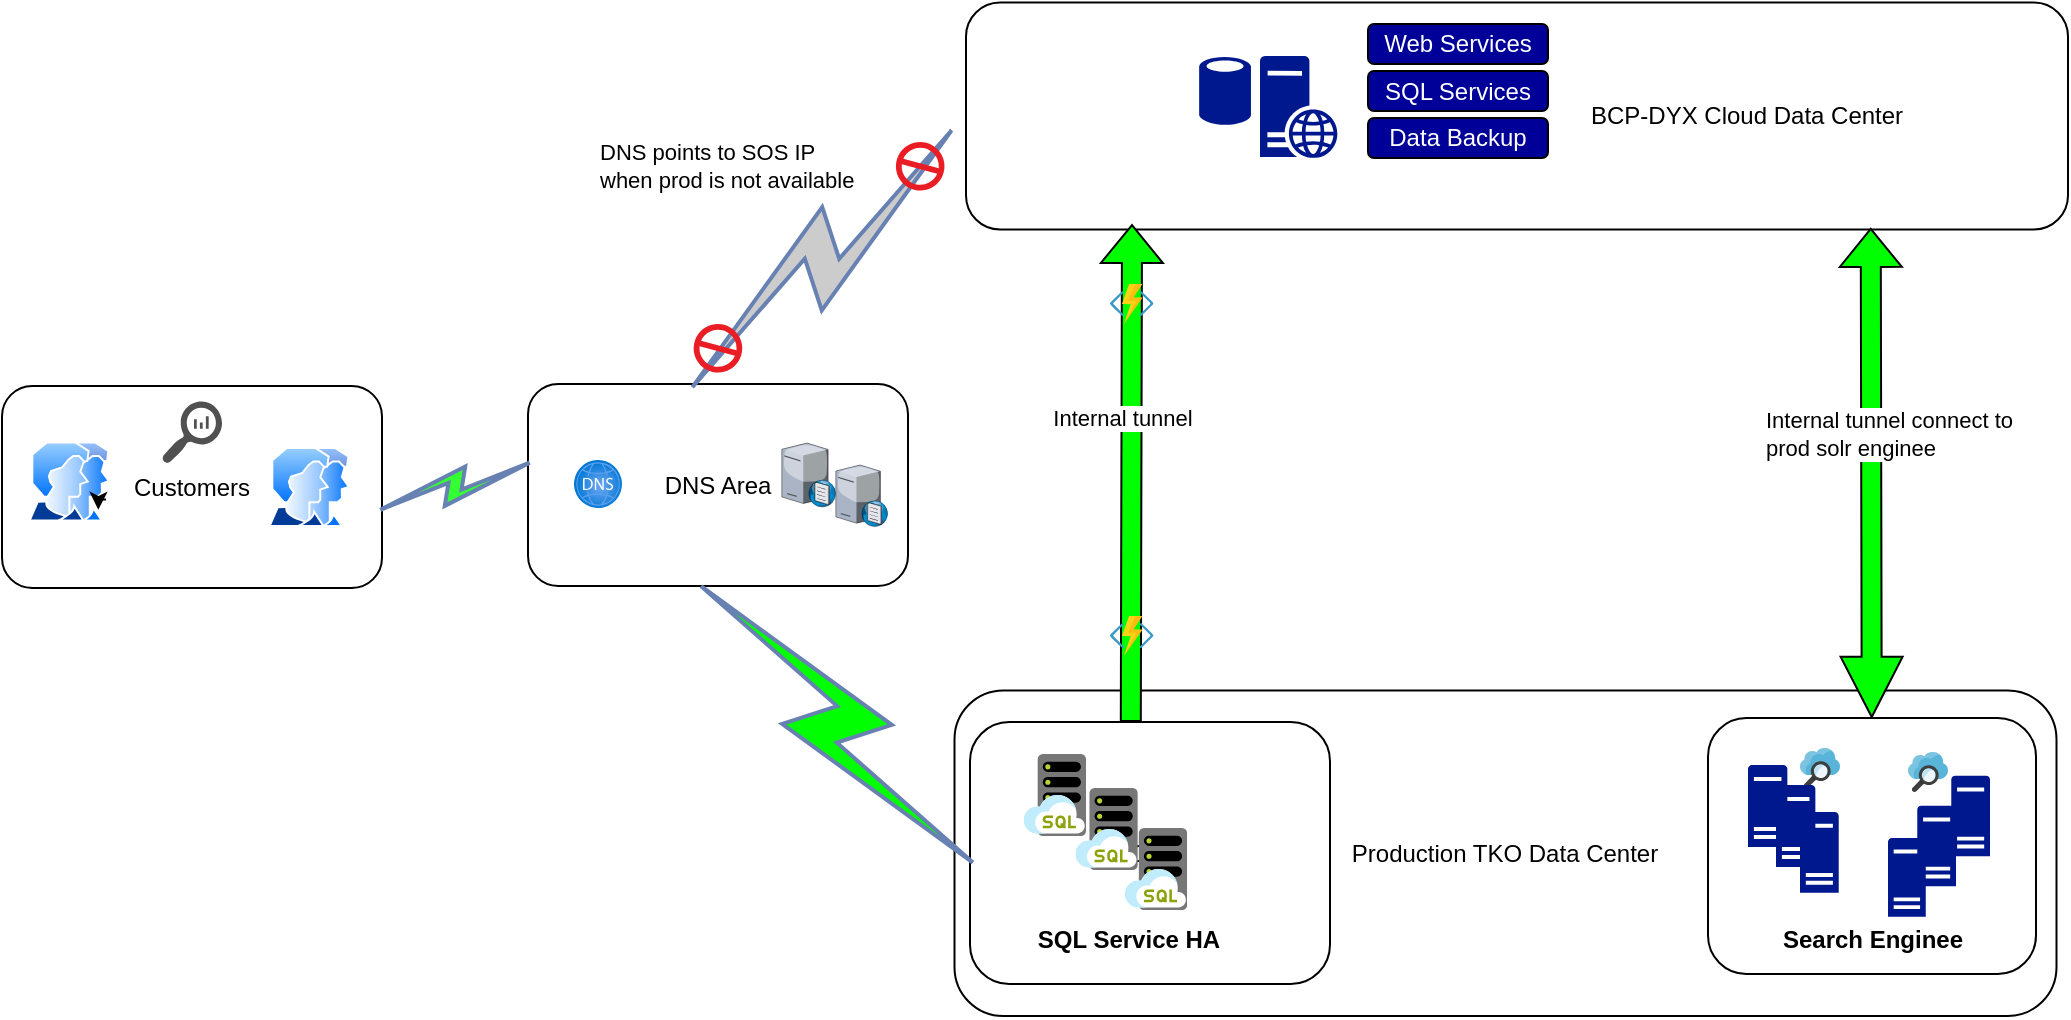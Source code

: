 <mxfile version="20.5.3" type="github">
  <diagram id="buMmeLtLIJXkD8YVZocl" name="DR Plan v1.0">
    <mxGraphModel dx="1811" dy="393" grid="1" gridSize="10" guides="1" tooltips="1" connect="1" arrows="1" fold="1" page="1" pageScale="1" pageWidth="827" pageHeight="1169" math="0" shadow="0">
      <root>
        <mxCell id="0" />
        <mxCell id="1" parent="0" />
        <mxCell id="KRtDhDDg2JMQuLb8srXX-32" value="&amp;nbsp; &amp;nbsp; &amp;nbsp; &amp;nbsp; &amp;nbsp; &amp;nbsp; &amp;nbsp; &amp;nbsp; &amp;nbsp; &amp;nbsp; &amp;nbsp; &amp;nbsp; &amp;nbsp; &amp;nbsp; &amp;nbsp; &amp;nbsp; &amp;nbsp; &amp;nbsp; &amp;nbsp; &amp;nbsp; &amp;nbsp; &amp;nbsp; &amp;nbsp; &amp;nbsp; &amp;nbsp; &amp;nbsp; &amp;nbsp; &amp;nbsp; &amp;nbsp; &amp;nbsp; &amp;nbsp; &amp;nbsp; &amp;nbsp; &amp;nbsp; &amp;nbsp;BCP-DYX Cloud Data Center" style="rounded=1;whiteSpace=wrap;html=1;" parent="1" vertex="1">
          <mxGeometry x="69" y="232.25" width="551" height="113.5" as="geometry" />
        </mxCell>
        <mxCell id="KZbCiKlJ8lRUBFkAWs-l-63" value="Production TKO Data Center" style="rounded=1;whiteSpace=wrap;html=1;" parent="1" vertex="1">
          <mxGeometry x="63.25" y="576.25" width="551" height="162.75" as="geometry" />
        </mxCell>
        <mxCell id="KZbCiKlJ8lRUBFkAWs-l-53" value="Customers" style="rounded=1;whiteSpace=wrap;html=1;" parent="1" vertex="1">
          <mxGeometry x="-413" y="424" width="190" height="101" as="geometry" />
        </mxCell>
        <mxCell id="KZbCiKlJ8lRUBFkAWs-l-20" value="DNS Area" style="rounded=1;whiteSpace=wrap;html=1;" parent="1" vertex="1">
          <mxGeometry x="-150" y="423" width="190" height="101" as="geometry" />
        </mxCell>
        <mxCell id="KZbCiKlJ8lRUBFkAWs-l-5" value="" style="shape=flexArrow;endArrow=classic;html=1;rounded=0;exitX=0.62;exitY=0.125;exitDx=0;exitDy=0;exitPerimeter=0;fillColor=#00FF00;" parent="1" edge="1">
          <mxGeometry width="50" height="50" relative="1" as="geometry">
            <mxPoint x="151.4" y="592" as="sourcePoint" />
            <mxPoint x="152" y="343" as="targetPoint" />
          </mxGeometry>
        </mxCell>
        <mxCell id="KZbCiKlJ8lRUBFkAWs-l-14" value="Internal tunnel" style="edgeLabel;html=1;align=center;verticalAlign=middle;resizable=0;points=[];" parent="KZbCiKlJ8lRUBFkAWs-l-5" vertex="1" connectable="0">
          <mxGeometry x="0.224" y="5" relative="1" as="geometry">
            <mxPoint as="offset" />
          </mxGeometry>
        </mxCell>
        <mxCell id="KRtDhDDg2JMQuLb8srXX-25" value="" style="rounded=1;whiteSpace=wrap;html=1;" parent="1" vertex="1">
          <mxGeometry x="440" y="590" width="164" height="128" as="geometry" />
        </mxCell>
        <mxCell id="KRtDhDDg2JMQuLb8srXX-1" value="SQL H" style="rounded=1;whiteSpace=wrap;html=1;" parent="1" vertex="1">
          <mxGeometry x="71" y="592" width="180" height="131" as="geometry" />
        </mxCell>
        <mxCell id="KRtDhDDg2JMQuLb8srXX-7" value="" style="sketch=0;aspect=fixed;pointerEvents=1;shadow=0;dashed=0;html=1;strokeColor=none;labelPosition=center;verticalLabelPosition=bottom;verticalAlign=top;align=center;fillColor=#00188D;shape=mxgraph.mscae.enterprise.database_generic" parent="1" vertex="1">
          <mxGeometry x="185.58" y="259" width="25.9" height="35" as="geometry" />
        </mxCell>
        <mxCell id="KRtDhDDg2JMQuLb8srXX-9" value="" style="sketch=0;aspect=fixed;html=1;points=[];align=center;image;fontSize=12;image=img/lib/mscae/Search.svg;" parent="1" vertex="1">
          <mxGeometry x="486" y="605" width="20" height="20" as="geometry" />
        </mxCell>
        <mxCell id="KRtDhDDg2JMQuLb8srXX-13" value="" style="sketch=0;aspect=fixed;pointerEvents=1;shadow=0;dashed=0;html=1;strokeColor=none;labelPosition=center;verticalLabelPosition=bottom;verticalAlign=top;align=center;fillColor=#00188D;shape=mxgraph.mscae.enterprise.server_generic" parent="1" vertex="1">
          <mxGeometry x="460" y="613.5" width="19.68" height="41" as="geometry" />
        </mxCell>
        <mxCell id="KRtDhDDg2JMQuLb8srXX-15" value="" style="sketch=0;aspect=fixed;html=1;points=[];align=center;image;fontSize=12;image=img/lib/mscae/SQL_Managed_Instances.svg;" parent="1" vertex="1">
          <mxGeometry x="123.74" y="625" width="31.16" height="41" as="geometry" />
        </mxCell>
        <mxCell id="KRtDhDDg2JMQuLb8srXX-43" value="" style="sketch=0;aspect=fixed;html=1;points=[];align=center;image;fontSize=12;image=img/lib/mscae/Functions.svg;" parent="1" vertex="1">
          <mxGeometry x="141" y="539" width="21.74" height="20" as="geometry" />
        </mxCell>
        <mxCell id="KRtDhDDg2JMQuLb8srXX-22" value="" style="sketch=0;aspect=fixed;html=1;points=[];align=center;image;fontSize=12;image=img/lib/mscae/Functions.svg;" parent="1" vertex="1">
          <mxGeometry x="141" y="373" width="21.74" height="20" as="geometry" />
        </mxCell>
        <mxCell id="KZbCiKlJ8lRUBFkAWs-l-7" value="" style="aspect=fixed;perimeter=ellipsePerimeter;html=1;align=center;shadow=0;dashed=0;spacingTop=3;image;image=img/lib/active_directory/user_accounts.svg;" parent="1" vertex="1">
          <mxGeometry x="-400" y="451.73" width="41.24" height="40" as="geometry" />
        </mxCell>
        <mxCell id="KZbCiKlJ8lRUBFkAWs-l-22" value="" style="verticalLabelPosition=bottom;sketch=0;aspect=fixed;html=1;verticalAlign=top;strokeColor=none;align=center;outlineConnect=0;shape=mxgraph.citrix.dns_server;" parent="1" vertex="1">
          <mxGeometry x="-23.09" y="451.73" width="27.09" height="32.75" as="geometry" />
        </mxCell>
        <mxCell id="KZbCiKlJ8lRUBFkAWs-l-23" value="" style="aspect=fixed;html=1;points=[];align=center;image;fontSize=12;image=img/lib/azure2/networking/DNS_Zones.svg;" parent="1" vertex="1">
          <mxGeometry x="-127" y="461" width="24" height="24" as="geometry" />
        </mxCell>
        <mxCell id="KZbCiKlJ8lRUBFkAWs-l-25" value="" style="sketch=0;aspect=fixed;html=1;points=[];align=center;image;fontSize=12;image=img/lib/mscae/SQL_Managed_Instances.svg;" parent="1" vertex="1">
          <mxGeometry x="97.84" y="608" width="31.16" height="41" as="geometry" />
        </mxCell>
        <mxCell id="KZbCiKlJ8lRUBFkAWs-l-26" value="" style="sketch=0;aspect=fixed;html=1;points=[];align=center;image;fontSize=12;image=img/lib/mscae/SQL_Managed_Instances.svg;" parent="1" vertex="1">
          <mxGeometry x="148.42" y="645" width="31.16" height="41" as="geometry" />
        </mxCell>
        <mxCell id="KZbCiKlJ8lRUBFkAWs-l-27" value="" style="sketch=0;aspect=fixed;pointerEvents=1;shadow=0;dashed=0;html=1;strokeColor=none;labelPosition=center;verticalLabelPosition=bottom;verticalAlign=top;align=center;fillColor=#00188D;shape=mxgraph.mscae.enterprise.server_generic" parent="1" vertex="1">
          <mxGeometry x="474" y="623.5" width="19.68" height="41" as="geometry" />
        </mxCell>
        <mxCell id="KZbCiKlJ8lRUBFkAWs-l-28" value="" style="sketch=0;aspect=fixed;pointerEvents=1;shadow=0;dashed=0;html=1;strokeColor=none;labelPosition=center;verticalLabelPosition=bottom;verticalAlign=top;align=center;fillColor=#00188D;shape=mxgraph.mscae.enterprise.server_generic" parent="1" vertex="1">
          <mxGeometry x="486" y="637" width="19.36" height="40.33" as="geometry" />
        </mxCell>
        <mxCell id="KZbCiKlJ8lRUBFkAWs-l-29" value="" style="sketch=0;aspect=fixed;pointerEvents=1;shadow=0;dashed=0;html=1;strokeColor=none;labelPosition=center;verticalLabelPosition=bottom;verticalAlign=top;align=center;fillColor=#00188D;shape=mxgraph.mscae.enterprise.server_generic" parent="1" vertex="1">
          <mxGeometry x="530" y="650" width="18.88" height="39.33" as="geometry" />
        </mxCell>
        <mxCell id="KZbCiKlJ8lRUBFkAWs-l-30" value="" style="sketch=0;aspect=fixed;pointerEvents=1;shadow=0;dashed=0;html=1;strokeColor=none;labelPosition=center;verticalLabelPosition=bottom;verticalAlign=top;align=center;fillColor=#00188D;shape=mxgraph.mscae.enterprise.server_generic" parent="1" vertex="1">
          <mxGeometry x="544.64" y="633.83" width="19.36" height="40.33" as="geometry" />
        </mxCell>
        <mxCell id="KZbCiKlJ8lRUBFkAWs-l-32" value="" style="sketch=0;aspect=fixed;html=1;points=[];align=center;image;fontSize=12;image=img/lib/mscae/Search.svg;" parent="1" vertex="1">
          <mxGeometry x="540" y="607" width="20" height="20" as="geometry" />
        </mxCell>
        <mxCell id="KZbCiKlJ8lRUBFkAWs-l-37" value="" style="aspect=fixed;perimeter=ellipsePerimeter;html=1;align=center;shadow=0;dashed=0;spacingTop=3;image;image=img/lib/active_directory/user_accounts.svg;" parent="1" vertex="1">
          <mxGeometry x="-280" y="454.5" width="41.24" height="40" as="geometry" />
        </mxCell>
        <mxCell id="KZbCiKlJ8lRUBFkAWs-l-42" value="" style="html=1;outlineConnect=0;fillColor=#CCCCCC;strokeColor=#6881B3;gradientColor=none;gradientDirection=north;strokeWidth=2;shape=mxgraph.networks.comm_link_edge;html=1;rounded=0;entryX=0.5;entryY=0;entryDx=0;entryDy=0;exitX=0;exitY=0.5;exitDx=0;exitDy=0;" parent="1" source="KRtDhDDg2JMQuLb8srXX-32" edge="1">
          <mxGeometry width="100" height="100" relative="1" as="geometry">
            <mxPoint x="-210" y="304.73" as="sourcePoint" />
            <mxPoint x="-75" y="431.73" as="targetPoint" />
            <Array as="points">
              <mxPoint x="-80" y="314.73" />
            </Array>
          </mxGeometry>
        </mxCell>
        <mxCell id="KZbCiKlJ8lRUBFkAWs-l-62" value="DNS points to SOS IP&lt;br&gt;when prod is not available" style="edgeLabel;html=1;align=left;verticalAlign=middle;resizable=0;points=[];" parent="KZbCiKlJ8lRUBFkAWs-l-42" vertex="1" connectable="0">
          <mxGeometry x="-0.34" y="62" relative="1" as="geometry">
            <mxPoint x="-108" y="-51" as="offset" />
          </mxGeometry>
        </mxCell>
        <mxCell id="KZbCiKlJ8lRUBFkAWs-l-44" value="" style="sketch=0;aspect=fixed;pointerEvents=1;shadow=0;dashed=0;html=1;strokeColor=none;labelPosition=center;verticalLabelPosition=bottom;verticalAlign=top;align=center;shape=mxgraph.mscae.enterprise.not_allowed;fillColor=#EA1C24;rotation=-210;" parent="1" vertex="1">
          <mxGeometry x="34" y="302" width="24.25" height="24.25" as="geometry" />
        </mxCell>
        <mxCell id="KZbCiKlJ8lRUBFkAWs-l-45" value="" style="html=1;outlineConnect=0;fillColor=#33FF33;strokeColor=#6881B3;gradientColor=none;gradientDirection=north;strokeWidth=2;shape=mxgraph.networks.comm_link_edge;html=1;rounded=0;entryX=0;entryY=0.25;entryDx=0;entryDy=0;" parent="1" edge="1">
          <mxGeometry width="100" height="100" relative="1" as="geometry">
            <mxPoint x="-228" y="487.199" as="sourcePoint" />
            <mxPoint x="-145" y="461" as="targetPoint" />
            <Array as="points">
              <mxPoint x="-78" y="507.25" />
            </Array>
          </mxGeometry>
        </mxCell>
        <mxCell id="KRtDhDDg2JMQuLb8srXX-20" value="" style="sketch=0;pointerEvents=1;shadow=0;dashed=0;html=1;strokeColor=none;labelPosition=center;verticalLabelPosition=bottom;verticalAlign=top;align=center;fillColor=#505050;shape=mxgraph.mscae.oms.log_search" parent="1" vertex="1">
          <mxGeometry x="-333" y="431.73" width="30" height="31" as="geometry" />
        </mxCell>
        <mxCell id="KZbCiKlJ8lRUBFkAWs-l-49" style="edgeStyle=orthogonalEdgeStyle;rounded=0;orthogonalLoop=1;jettySize=auto;html=1;exitX=1;exitY=0.75;exitDx=0;exitDy=0;entryX=1;entryY=1;entryDx=0;entryDy=0;fillColor=#00FF00;" parent="1" source="KZbCiKlJ8lRUBFkAWs-l-7" target="KZbCiKlJ8lRUBFkAWs-l-7" edge="1">
          <mxGeometry relative="1" as="geometry" />
        </mxCell>
        <mxCell id="KZbCiKlJ8lRUBFkAWs-l-50" value="" style="verticalLabelPosition=bottom;sketch=0;aspect=fixed;html=1;verticalAlign=top;strokeColor=none;align=center;outlineConnect=0;shape=mxgraph.citrix.dns_server;" parent="1" vertex="1">
          <mxGeometry x="3.91" y="462.73" width="26.09" height="31.54" as="geometry" />
        </mxCell>
        <mxCell id="KZbCiKlJ8lRUBFkAWs-l-59" value="" style="sketch=0;aspect=fixed;pointerEvents=1;shadow=0;dashed=0;html=1;strokeColor=none;labelPosition=center;verticalLabelPosition=bottom;verticalAlign=top;align=center;fillColor=#00188D;shape=mxgraph.mscae.enterprise.server_generic" parent="1" vertex="1">
          <mxGeometry x="561.64" y="618.83" width="19.36" height="40.33" as="geometry" />
        </mxCell>
        <mxCell id="KZbCiKlJ8lRUBFkAWs-l-60" value="" style="html=1;outlineConnect=0;fillColor=#00FF00;strokeColor=#6881B3;gradientColor=none;gradientDirection=north;strokeWidth=2;shape=mxgraph.networks.comm_link_edge;html=1;rounded=0;entryX=0.05;entryY=0.595;entryDx=0;entryDy=0;exitX=0;exitY=0.5;exitDx=0;exitDy=0;entryPerimeter=0;" parent="1" target="KRtDhDDg2JMQuLb8srXX-1" edge="1">
          <mxGeometry width="100" height="100" relative="1" as="geometry">
            <mxPoint x="-71" y="516.43" as="sourcePoint" />
            <mxPoint x="-215" y="659.16" as="targetPoint" />
            <Array as="points">
              <mxPoint x="-220" y="542.16" />
            </Array>
          </mxGeometry>
        </mxCell>
        <mxCell id="KZbCiKlJ8lRUBFkAWs-l-61" value="" style="sketch=0;aspect=fixed;pointerEvents=1;shadow=0;dashed=0;html=1;strokeColor=none;labelPosition=center;verticalLabelPosition=bottom;verticalAlign=top;align=center;shape=mxgraph.mscae.enterprise.not_allowed;fillColor=#EA1C24;rotation=-210;" parent="1" vertex="1">
          <mxGeometry x="-67.12" y="393" width="24.25" height="24.25" as="geometry" />
        </mxCell>
        <mxCell id="KZbCiKlJ8lRUBFkAWs-l-64" value="" style="sketch=0;aspect=fixed;pointerEvents=1;shadow=0;dashed=0;html=1;strokeColor=none;labelPosition=center;verticalLabelPosition=bottom;verticalAlign=top;align=center;fillColor=#00188D;shape=mxgraph.mscae.enterprise.web_server" parent="1" vertex="1">
          <mxGeometry x="216" y="259" width="38.76" height="51" as="geometry" />
        </mxCell>
        <mxCell id="42UuwCL6AxzE4AiGLso--2" value="&lt;span style=&quot;background-color: rgb(0, 0, 153);&quot;&gt;&lt;font color=&quot;#ffffff&quot;&gt;Web Services&lt;/font&gt;&lt;/span&gt;" style="rounded=1;whiteSpace=wrap;html=1;fillColor=#000099;" vertex="1" parent="1">
          <mxGeometry x="270" y="243" width="90" height="20" as="geometry" />
        </mxCell>
        <mxCell id="42UuwCL6AxzE4AiGLso--3" value="&lt;font color=&quot;#ffffff&quot;&gt;SQL Services&lt;/font&gt;" style="rounded=1;whiteSpace=wrap;html=1;fillColor=#000099;" vertex="1" parent="1">
          <mxGeometry x="270" y="266.5" width="90" height="20" as="geometry" />
        </mxCell>
        <mxCell id="42UuwCL6AxzE4AiGLso--4" value="&lt;font color=&quot;#ffffff&quot;&gt;Data Backup&lt;/font&gt;" style="rounded=1;whiteSpace=wrap;html=1;fillColor=#000099;" vertex="1" parent="1">
          <mxGeometry x="270" y="290" width="90" height="20" as="geometry" />
        </mxCell>
        <mxCell id="42UuwCL6AxzE4AiGLso--6" value="&lt;b&gt;SQL Service HA&lt;/b&gt;" style="text;html=1;resizable=0;autosize=1;align=center;verticalAlign=middle;points=[];fillColor=none;strokeColor=none;rounded=0;" vertex="1" parent="1">
          <mxGeometry x="95" y="686" width="110" height="30" as="geometry" />
        </mxCell>
        <mxCell id="42UuwCL6AxzE4AiGLso--7" value="&lt;b&gt;Search Enginee&lt;/b&gt;" style="text;html=1;resizable=0;autosize=1;align=center;verticalAlign=middle;points=[];fillColor=none;strokeColor=none;rounded=0;" vertex="1" parent="1">
          <mxGeometry x="467" y="686" width="110" height="30" as="geometry" />
        </mxCell>
        <mxCell id="42UuwCL6AxzE4AiGLso--11" value="" style="shape=flexArrow;endArrow=classic;startArrow=classic;html=1;rounded=0;fontColor=#FFFFFF;fillColor=#00FF00;width=10;startSize=9.71;entryX=0.821;entryY=0.993;entryDx=0;entryDy=0;entryPerimeter=0;" edge="1" parent="1" source="KRtDhDDg2JMQuLb8srXX-25" target="KRtDhDDg2JMQuLb8srXX-32">
          <mxGeometry width="100" height="100" relative="1" as="geometry">
            <mxPoint x="414" y="445.75" as="sourcePoint" />
            <mxPoint x="514" y="345.75" as="targetPoint" />
          </mxGeometry>
        </mxCell>
        <mxCell id="42UuwCL6AxzE4AiGLso--12" value="&lt;font color=&quot;#000000&quot;&gt;Internal tunnel connect to &lt;br&gt;prod solr enginee&lt;/font&gt;" style="edgeLabel;html=1;align=left;verticalAlign=middle;resizable=0;points=[];fontColor=#FFFFFF;" vertex="1" connectable="0" parent="42UuwCL6AxzE4AiGLso--11">
          <mxGeometry x="0.132" y="-1" relative="1" as="geometry">
            <mxPoint x="-56" y="-4" as="offset" />
          </mxGeometry>
        </mxCell>
      </root>
    </mxGraphModel>
  </diagram>
</mxfile>
